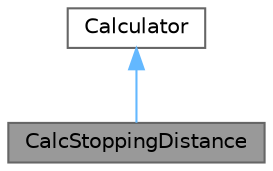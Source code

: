 digraph "CalcStoppingDistance"
{
 // LATEX_PDF_SIZE
  bgcolor="transparent";
  edge [fontname=Helvetica,fontsize=10,labelfontname=Helvetica,labelfontsize=10];
  node [fontname=Helvetica,fontsize=10,shape=box,height=0.2,width=0.4];
  Node1 [id="Node000001",label="CalcStoppingDistance",height=0.2,width=0.4,color="gray40", fillcolor="grey60", style="filled", fontcolor="black",tooltip="Agentとターゲットの大きさに基づいて停止距離をだす（伊波）"];
  Node2 -> Node1 [id="edge1_Node000001_Node000002",dir="back",color="steelblue1",style="solid",tooltip=" "];
  Node2 [id="Node000002",label="Calculator",height=0.2,width=0.4,color="gray40", fillcolor="white", style="filled",tooltip=" "];
}
